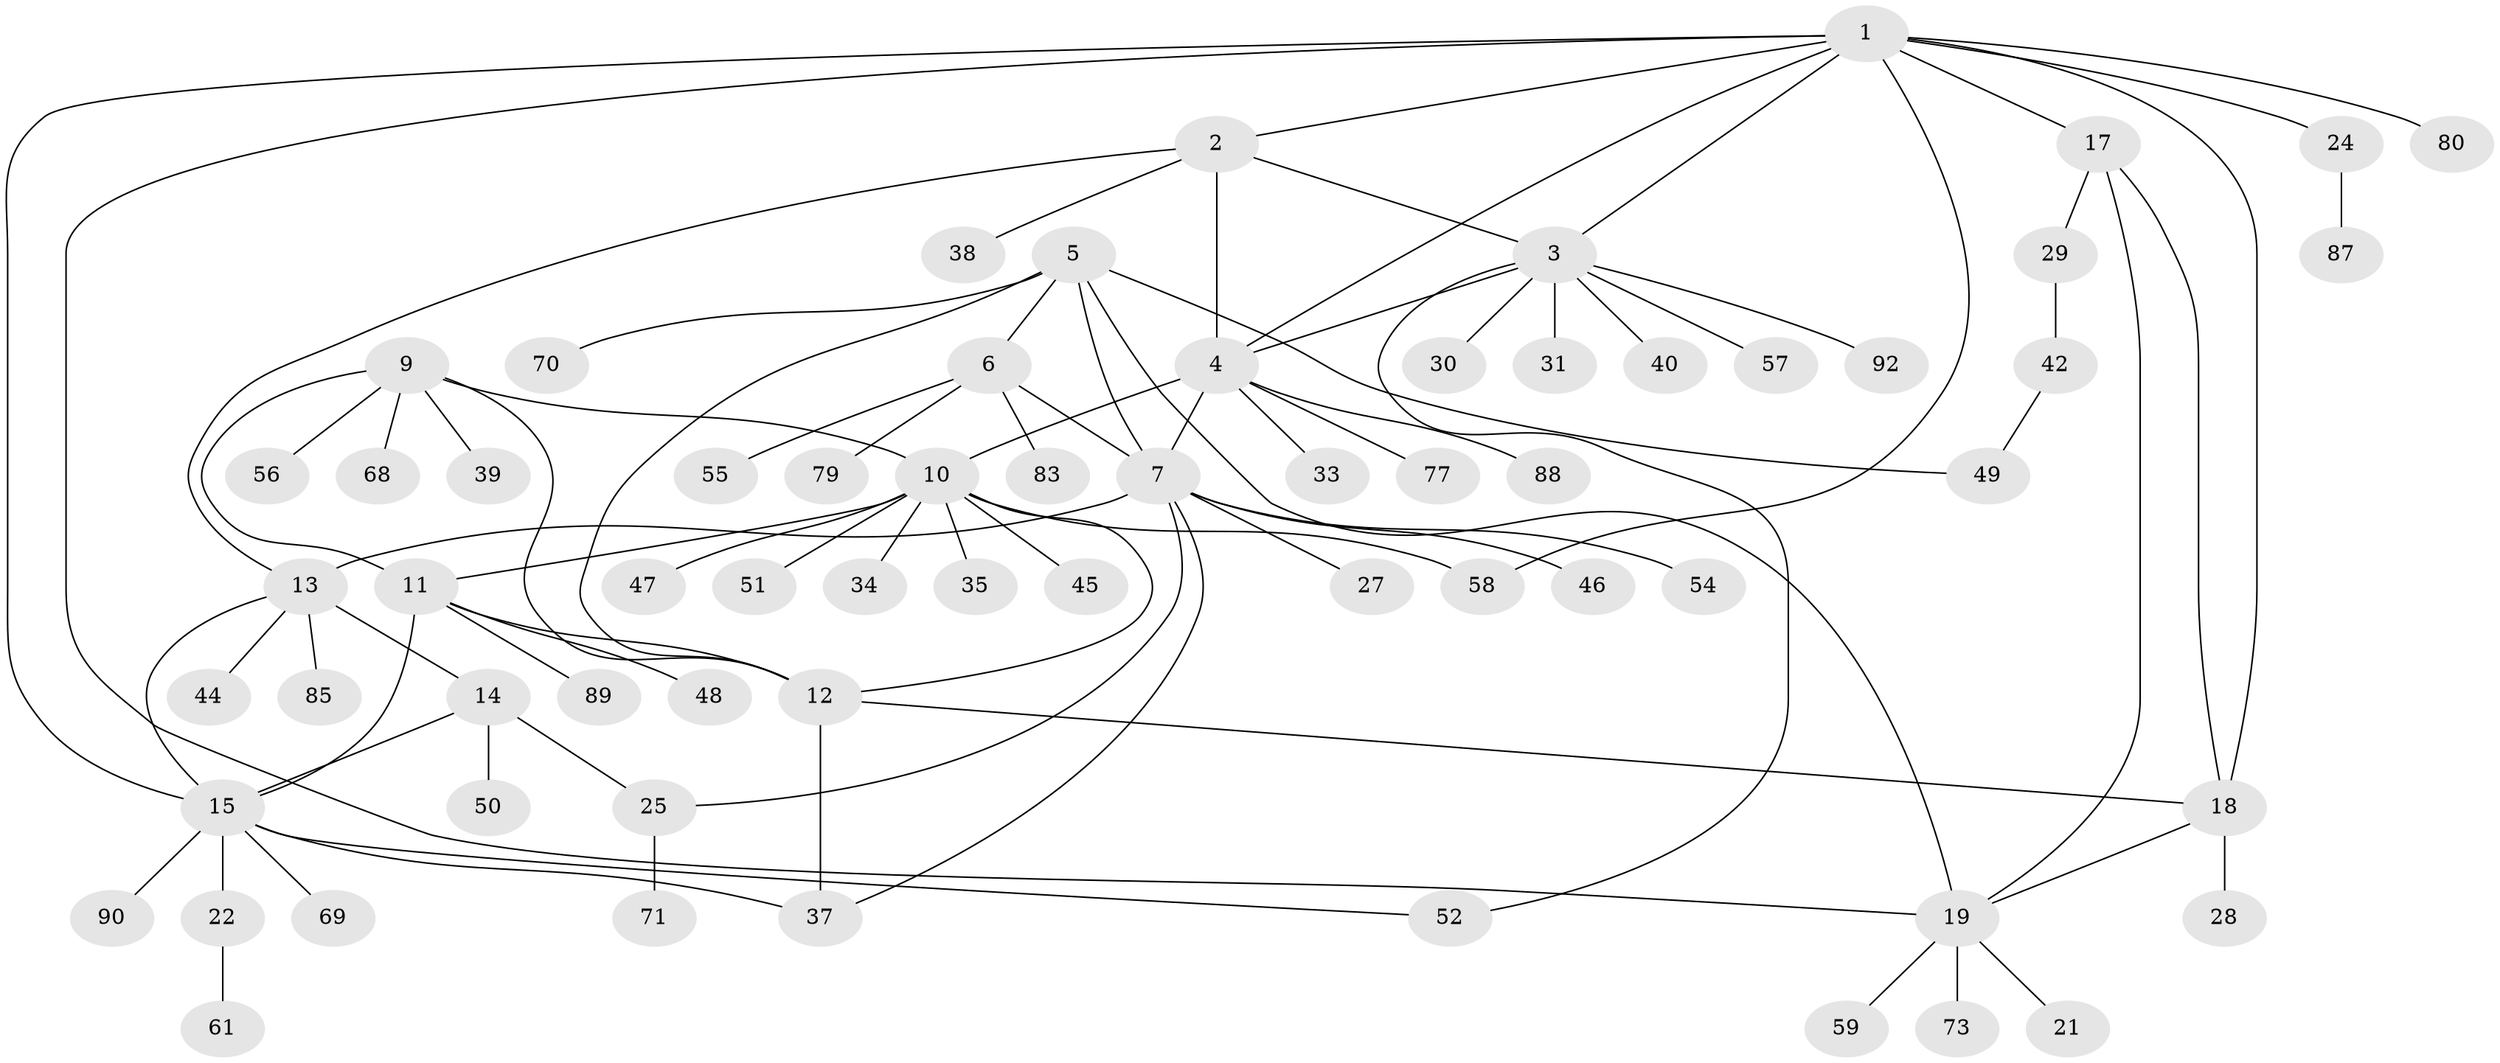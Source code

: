 // original degree distribution, {7: 0.053763440860215055, 5: 0.03225806451612903, 9: 0.043010752688172046, 8: 0.010752688172043012, 10: 0.010752688172043012, 6: 0.03225806451612903, 11: 0.010752688172043012, 3: 0.03225806451612903, 4: 0.021505376344086023, 1: 0.5591397849462365, 2: 0.1935483870967742}
// Generated by graph-tools (version 1.1) at 2025/19/03/04/25 18:19:33]
// undirected, 65 vertices, 87 edges
graph export_dot {
graph [start="1"]
  node [color=gray90,style=filled];
  1 [super="+20"];
  2;
  3;
  4;
  5;
  6 [super="+41"];
  7 [super="+23+8"];
  9 [super="+32+74+86"];
  10;
  11;
  12;
  13;
  14 [super="+16+81"];
  15 [super="+43"];
  17;
  18 [super="+78+62+75+36"];
  19;
  21;
  22;
  24;
  25;
  27 [super="+67"];
  28;
  29;
  30;
  31 [super="+91"];
  33;
  34;
  35;
  37 [super="+84+82"];
  38;
  39;
  40;
  42 [super="+72"];
  44 [super="+64"];
  45;
  46 [super="+63"];
  47;
  48;
  49;
  50;
  51;
  52;
  54;
  55;
  56;
  57;
  58 [super="+60"];
  59;
  61 [super="+66"];
  68;
  69;
  70;
  71 [super="+76"];
  73;
  77;
  79;
  80;
  83;
  85;
  87;
  88;
  89 [super="+93"];
  90;
  92;
  1 -- 2;
  1 -- 3;
  1 -- 4;
  1 -- 24;
  1 -- 80;
  1 -- 58;
  1 -- 17;
  1 -- 18;
  1 -- 19;
  1 -- 15;
  2 -- 3;
  2 -- 4;
  2 -- 13;
  2 -- 38;
  3 -- 4;
  3 -- 30;
  3 -- 31;
  3 -- 40;
  3 -- 52;
  3 -- 57;
  3 -- 92;
  4 -- 10;
  4 -- 33;
  4 -- 77;
  4 -- 88;
  4 -- 7;
  5 -- 6;
  5 -- 7 [weight=2];
  5 -- 12;
  5 -- 19;
  5 -- 49;
  5 -- 70;
  6 -- 7 [weight=2];
  6 -- 55;
  6 -- 79;
  6 -- 83;
  7 -- 46;
  7 -- 37;
  7 -- 13;
  7 -- 54;
  7 -- 25;
  7 -- 27;
  9 -- 10;
  9 -- 11;
  9 -- 12;
  9 -- 39;
  9 -- 56;
  9 -- 68;
  10 -- 11;
  10 -- 12;
  10 -- 34;
  10 -- 35;
  10 -- 45;
  10 -- 47;
  10 -- 51;
  10 -- 58;
  11 -- 12;
  11 -- 15;
  11 -- 48;
  11 -- 89;
  12 -- 18;
  12 -- 37;
  13 -- 14 [weight=2];
  13 -- 15;
  13 -- 44;
  13 -- 85;
  14 -- 15 [weight=2];
  14 -- 25;
  14 -- 50;
  15 -- 22;
  15 -- 52;
  15 -- 69;
  15 -- 90;
  15 -- 37;
  17 -- 18;
  17 -- 19;
  17 -- 29;
  18 -- 19;
  18 -- 28;
  19 -- 21;
  19 -- 59;
  19 -- 73;
  22 -- 61;
  24 -- 87;
  25 -- 71;
  29 -- 42;
  42 -- 49;
}
